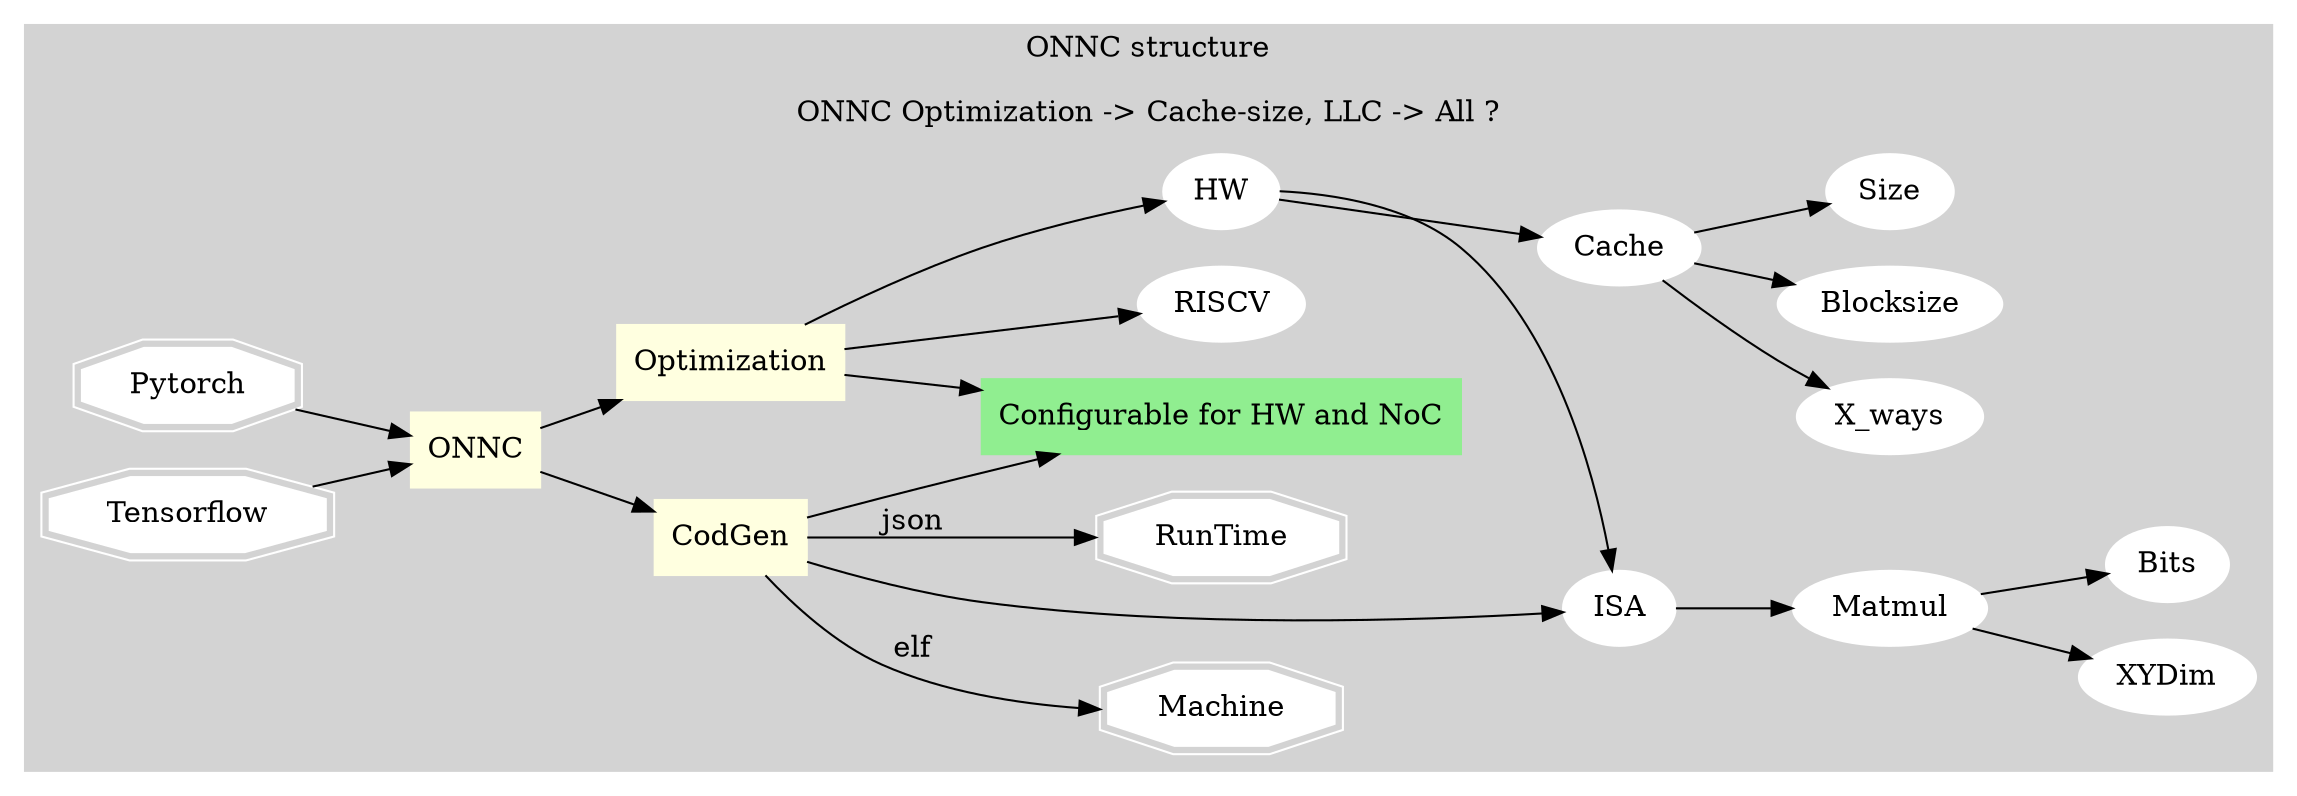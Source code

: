 // dot -Tpng onnc.gv -o onnc.png
digraph G {
  rankdir=LR;

  subgraph cluster_1 {
    style=filled;
    color=lightgrey;
    label = "ONNC structure\n\nONNC Optimization -> Cache-size, LLC -> All ?";
    node [shape="",style=filled,color=white]; ISA,Matmul,XYDim,Bits,
        HW,RISCV,Cache,Size,X_ways,Blocksize;
    node [shape=box,style=filled,color=lightgreen]; Configurable [label="Configurable for HW and NoC"];
    node [shape=box,style=filled,color=lightyellow]; ONNC,CodGen,Optimization;
    node [shape=doubleoctagon,style=filled,color=white]; Pytorch,Tensorflow,RunTime,Machine;
    Pytorch -> ONNC;
    Tensorflow -> ONNC;
    ONNC -> CodGen;
    CodGen -> ISA;
    ISA -> Matmul;
    Matmul -> XYDim;
    Matmul -> Bits;
    CodGen -> RunTime [ label = "json" ]; 
    CodGen -> Machine [ label = "elf" ]; 
    ONNC -> Optimization;
    Optimization -> HW;
    Optimization -> RISCV;
    CodGen -> Configurable;
    Optimization -> Configurable;
    HW -> ISA;
    HW -> Cache;
    Cache -> Size;
    Cache -> X_ways;
    Cache -> Blocksize;
  }
}
